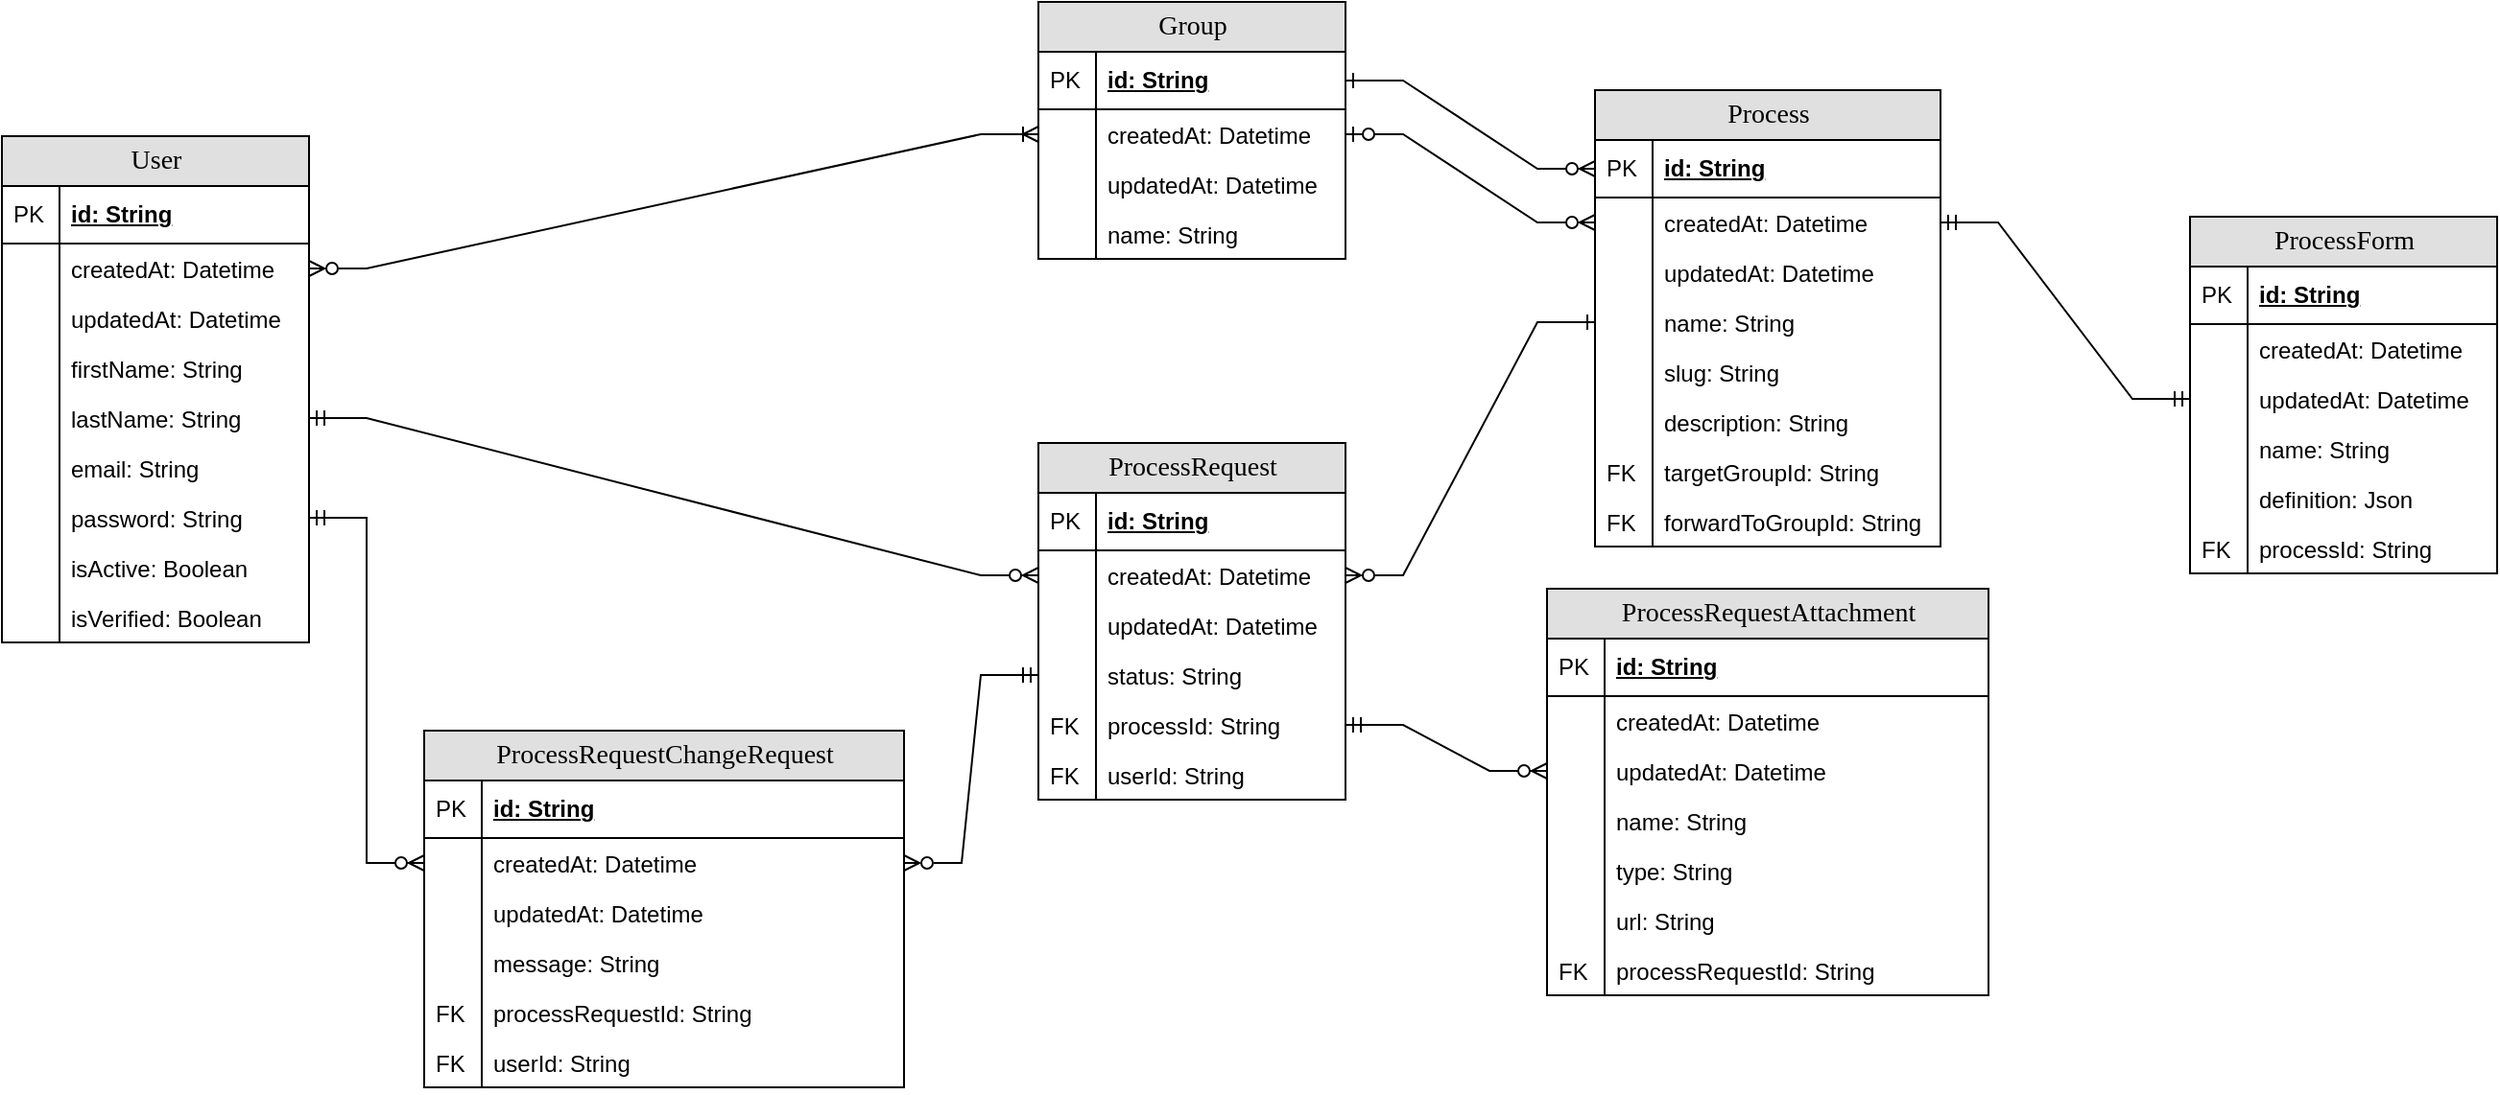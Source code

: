 <?xml version="1.0" encoding="UTF-8"?>
<mxfile version="20.1.1" type="google"><diagram name="Page-1" id="e56a1550-8fbb-45ad-956c-1786394a9013"><mxGraphModel dx="1564" dy="1580" grid="1" gridSize="10" guides="1" tooltips="1" connect="1" arrows="1" fold="1" page="1" pageScale="1" pageWidth="1100" pageHeight="850" background="none" math="0" shadow="0"><root><mxCell id="0"/><mxCell id="1" parent="0"/><mxCell id="2e49270ec7c68f3f-8" value="Group" style="swimlane;html=1;fontStyle=0;childLayout=stackLayout;horizontal=1;startSize=26;fillColor=#e0e0e0;horizontalStack=0;resizeParent=1;resizeLast=0;collapsible=1;marginBottom=0;swimlaneFillColor=#ffffff;align=center;rounded=0;shadow=0;comic=0;labelBackgroundColor=none;strokeWidth=1;fontFamily=Verdana;fontSize=14;swimlaneLine=1;" parent="1" vertex="1"><mxGeometry x="940" y="142" width="160" height="134" as="geometry"/></mxCell><mxCell id="2e49270ec7c68f3f-9" value="id: String" style="shape=partialRectangle;top=0;left=0;right=0;bottom=1;html=1;align=left;verticalAlign=middle;fillColor=none;spacingLeft=34;spacingRight=4;whiteSpace=wrap;overflow=hidden;rotatable=0;points=[[0,0.5],[1,0.5]];portConstraint=eastwest;dropTarget=0;fontStyle=5;" parent="2e49270ec7c68f3f-8" vertex="1"><mxGeometry y="26" width="160" height="30" as="geometry"/></mxCell><mxCell id="2e49270ec7c68f3f-10" value="PK" style="shape=partialRectangle;top=0;left=0;bottom=0;html=1;fillColor=none;align=left;verticalAlign=middle;spacingLeft=4;spacingRight=4;whiteSpace=wrap;overflow=hidden;rotatable=0;points=[];portConstraint=eastwest;part=1;" parent="2e49270ec7c68f3f-9" vertex="1" connectable="0"><mxGeometry width="30" height="30" as="geometry"/></mxCell><mxCell id="2e49270ec7c68f3f-11" value="createdAt: Datetime" style="shape=partialRectangle;top=0;left=0;right=0;bottom=0;html=1;align=left;verticalAlign=top;fillColor=none;spacingLeft=34;spacingRight=4;whiteSpace=wrap;overflow=hidden;rotatable=0;points=[[0,0.5],[1,0.5]];portConstraint=eastwest;dropTarget=0;" parent="2e49270ec7c68f3f-8" vertex="1"><mxGeometry y="56" width="160" height="26" as="geometry"/></mxCell><mxCell id="2e49270ec7c68f3f-12" value="" style="shape=partialRectangle;top=0;left=0;bottom=0;html=1;fillColor=none;align=left;verticalAlign=top;spacingLeft=4;spacingRight=4;whiteSpace=wrap;overflow=hidden;rotatable=0;points=[];portConstraint=eastwest;part=1;" parent="2e49270ec7c68f3f-11" vertex="1" connectable="0"><mxGeometry width="30" height="26" as="geometry"/></mxCell><mxCell id="2e49270ec7c68f3f-13" value="updatedAt: Datetime" style="shape=partialRectangle;top=0;left=0;right=0;bottom=0;html=1;align=left;verticalAlign=top;fillColor=none;spacingLeft=34;spacingRight=4;whiteSpace=wrap;overflow=hidden;rotatable=0;points=[[0,0.5],[1,0.5]];portConstraint=eastwest;dropTarget=0;" parent="2e49270ec7c68f3f-8" vertex="1"><mxGeometry y="82" width="160" height="26" as="geometry"/></mxCell><mxCell id="2e49270ec7c68f3f-14" value="" style="shape=partialRectangle;top=0;left=0;bottom=0;html=1;fillColor=none;align=left;verticalAlign=top;spacingLeft=4;spacingRight=4;whiteSpace=wrap;overflow=hidden;rotatable=0;points=[];portConstraint=eastwest;part=1;" parent="2e49270ec7c68f3f-13" vertex="1" connectable="0"><mxGeometry width="30" height="26" as="geometry"/></mxCell><mxCell id="2e49270ec7c68f3f-15" value="name: String" style="shape=partialRectangle;top=0;left=0;right=0;bottom=0;html=1;align=left;verticalAlign=top;fillColor=none;spacingLeft=34;spacingRight=4;whiteSpace=wrap;overflow=hidden;rotatable=0;points=[[0,0.5],[1,0.5]];portConstraint=eastwest;dropTarget=0;" parent="2e49270ec7c68f3f-8" vertex="1"><mxGeometry y="108" width="160" height="26" as="geometry"/></mxCell><mxCell id="2e49270ec7c68f3f-16" value="" style="shape=partialRectangle;top=0;left=0;bottom=0;html=1;fillColor=none;align=left;verticalAlign=top;spacingLeft=4;spacingRight=4;whiteSpace=wrap;overflow=hidden;rotatable=0;points=[];portConstraint=eastwest;part=1;" parent="2e49270ec7c68f3f-15" vertex="1" connectable="0"><mxGeometry width="30" height="26" as="geometry"/></mxCell><mxCell id="2e49270ec7c68f3f-80" value="User" style="swimlane;html=1;fontStyle=0;childLayout=stackLayout;horizontal=1;startSize=26;fillColor=#e0e0e0;horizontalStack=0;resizeParent=1;resizeLast=0;collapsible=1;marginBottom=0;swimlaneFillColor=#ffffff;align=center;rounded=0;shadow=0;comic=0;labelBackgroundColor=none;strokeWidth=1;fontFamily=Verdana;fontSize=14" parent="1" vertex="1"><mxGeometry x="400" y="212" width="160" height="264" as="geometry"/></mxCell><mxCell id="2e49270ec7c68f3f-81" value="id: String" style="shape=partialRectangle;top=0;left=0;right=0;bottom=1;html=1;align=left;verticalAlign=middle;fillColor=none;spacingLeft=34;spacingRight=4;whiteSpace=wrap;overflow=hidden;rotatable=0;points=[[0,0.5],[1,0.5]];portConstraint=eastwest;dropTarget=0;fontStyle=5;" parent="2e49270ec7c68f3f-80" vertex="1"><mxGeometry y="26" width="160" height="30" as="geometry"/></mxCell><mxCell id="2e49270ec7c68f3f-82" value="PK" style="shape=partialRectangle;top=0;left=0;bottom=0;html=1;fillColor=none;align=left;verticalAlign=middle;spacingLeft=4;spacingRight=4;whiteSpace=wrap;overflow=hidden;rotatable=0;points=[];portConstraint=eastwest;part=1;" parent="2e49270ec7c68f3f-81" vertex="1" connectable="0"><mxGeometry width="30" height="30" as="geometry"/></mxCell><mxCell id="2e49270ec7c68f3f-83" value="createdAt: Datetime" style="shape=partialRectangle;top=0;left=0;right=0;bottom=0;html=1;align=left;verticalAlign=top;fillColor=none;spacingLeft=34;spacingRight=4;whiteSpace=wrap;overflow=hidden;rotatable=0;points=[[0,0.5],[1,0.5]];portConstraint=eastwest;dropTarget=0;" parent="2e49270ec7c68f3f-80" vertex="1"><mxGeometry y="56" width="160" height="26" as="geometry"/></mxCell><mxCell id="2e49270ec7c68f3f-84" value="" style="shape=partialRectangle;top=0;left=0;bottom=0;html=1;fillColor=none;align=left;verticalAlign=top;spacingLeft=4;spacingRight=4;whiteSpace=wrap;overflow=hidden;rotatable=0;points=[];portConstraint=eastwest;part=1;" parent="2e49270ec7c68f3f-83" vertex="1" connectable="0"><mxGeometry width="30" height="26" as="geometry"/></mxCell><mxCell id="2e49270ec7c68f3f-85" value="updatedAt: Datetime" style="shape=partialRectangle;top=0;left=0;right=0;bottom=0;html=1;align=left;verticalAlign=top;fillColor=none;spacingLeft=34;spacingRight=4;whiteSpace=wrap;overflow=hidden;rotatable=0;points=[[0,0.5],[1,0.5]];portConstraint=eastwest;dropTarget=0;" parent="2e49270ec7c68f3f-80" vertex="1"><mxGeometry y="82" width="160" height="26" as="geometry"/></mxCell><mxCell id="2e49270ec7c68f3f-86" value="" style="shape=partialRectangle;top=0;left=0;bottom=0;html=1;fillColor=none;align=left;verticalAlign=top;spacingLeft=4;spacingRight=4;whiteSpace=wrap;overflow=hidden;rotatable=0;points=[];portConstraint=eastwest;part=1;" parent="2e49270ec7c68f3f-85" vertex="1" connectable="0"><mxGeometry width="30" height="26" as="geometry"/></mxCell><mxCell id="2e49270ec7c68f3f-87" value="firstName: String" style="shape=partialRectangle;top=0;left=0;right=0;bottom=0;html=1;align=left;verticalAlign=top;fillColor=none;spacingLeft=34;spacingRight=4;whiteSpace=wrap;overflow=hidden;rotatable=0;points=[[0,0.5],[1,0.5]];portConstraint=eastwest;dropTarget=0;" parent="2e49270ec7c68f3f-80" vertex="1"><mxGeometry y="108" width="160" height="26" as="geometry"/></mxCell><mxCell id="2e49270ec7c68f3f-88" value="" style="shape=partialRectangle;top=0;left=0;bottom=0;html=1;fillColor=none;align=left;verticalAlign=top;spacingLeft=4;spacingRight=4;whiteSpace=wrap;overflow=hidden;rotatable=0;points=[];portConstraint=eastwest;part=1;" parent="2e49270ec7c68f3f-87" vertex="1" connectable="0"><mxGeometry width="30" height="26" as="geometry"/></mxCell><mxCell id="59SVk3p8i4nFDB2TL6U5-1" value="lastName: String" style="shape=partialRectangle;top=0;left=0;right=0;bottom=0;html=1;align=left;verticalAlign=top;fillColor=none;spacingLeft=34;spacingRight=4;whiteSpace=wrap;overflow=hidden;rotatable=0;points=[[0,0.5],[1,0.5]];portConstraint=eastwest;dropTarget=0;" parent="2e49270ec7c68f3f-80" vertex="1"><mxGeometry y="134" width="160" height="26" as="geometry"/></mxCell><mxCell id="59SVk3p8i4nFDB2TL6U5-2" value="" style="shape=partialRectangle;top=0;left=0;bottom=0;html=1;fillColor=none;align=left;verticalAlign=top;spacingLeft=4;spacingRight=4;whiteSpace=wrap;overflow=hidden;rotatable=0;points=[];portConstraint=eastwest;part=1;" parent="59SVk3p8i4nFDB2TL6U5-1" connectable="0" vertex="1"><mxGeometry width="30" height="26" as="geometry"/></mxCell><mxCell id="shc8EMDoFWBf46ZLIKAU-9" value="email: String" style="shape=partialRectangle;top=0;left=0;right=0;bottom=0;html=1;align=left;verticalAlign=top;fillColor=none;spacingLeft=34;spacingRight=4;whiteSpace=wrap;overflow=hidden;rotatable=0;points=[[0,0.5],[1,0.5]];portConstraint=eastwest;dropTarget=0;" parent="2e49270ec7c68f3f-80" vertex="1"><mxGeometry y="160" width="160" height="26" as="geometry"/></mxCell><mxCell id="shc8EMDoFWBf46ZLIKAU-10" value="" style="shape=partialRectangle;top=0;left=0;bottom=0;html=1;fillColor=none;align=left;verticalAlign=top;spacingLeft=4;spacingRight=4;whiteSpace=wrap;overflow=hidden;rotatable=0;points=[];portConstraint=eastwest;part=1;" parent="shc8EMDoFWBf46ZLIKAU-9" connectable="0" vertex="1"><mxGeometry width="30" height="26" as="geometry"/></mxCell><mxCell id="shc8EMDoFWBf46ZLIKAU-11" value="password: String" style="shape=partialRectangle;top=0;left=0;right=0;bottom=0;html=1;align=left;verticalAlign=top;fillColor=none;spacingLeft=34;spacingRight=4;whiteSpace=wrap;overflow=hidden;rotatable=0;points=[[0,0.5],[1,0.5]];portConstraint=eastwest;dropTarget=0;" parent="2e49270ec7c68f3f-80" vertex="1"><mxGeometry y="186" width="160" height="26" as="geometry"/></mxCell><mxCell id="shc8EMDoFWBf46ZLIKAU-12" value="" style="shape=partialRectangle;top=0;left=0;bottom=0;html=1;fillColor=none;align=left;verticalAlign=top;spacingLeft=4;spacingRight=4;whiteSpace=wrap;overflow=hidden;rotatable=0;points=[];portConstraint=eastwest;part=1;" parent="shc8EMDoFWBf46ZLIKAU-11" connectable="0" vertex="1"><mxGeometry width="30" height="26" as="geometry"/></mxCell><mxCell id="shc8EMDoFWBf46ZLIKAU-15" value="isActive: Boolean" style="shape=partialRectangle;top=0;left=0;right=0;bottom=0;html=1;align=left;verticalAlign=top;fillColor=none;spacingLeft=34;spacingRight=4;whiteSpace=wrap;overflow=hidden;rotatable=0;points=[[0,0.5],[1,0.5]];portConstraint=eastwest;dropTarget=0;" parent="2e49270ec7c68f3f-80" vertex="1"><mxGeometry y="212" width="160" height="26" as="geometry"/></mxCell><mxCell id="shc8EMDoFWBf46ZLIKAU-16" value="" style="shape=partialRectangle;top=0;left=0;bottom=0;html=1;fillColor=none;align=left;verticalAlign=top;spacingLeft=4;spacingRight=4;whiteSpace=wrap;overflow=hidden;rotatable=0;points=[];portConstraint=eastwest;part=1;" parent="shc8EMDoFWBf46ZLIKAU-15" connectable="0" vertex="1"><mxGeometry width="30" height="26" as="geometry"/></mxCell><mxCell id="shc8EMDoFWBf46ZLIKAU-17" value="isVerified: Boolean" style="shape=partialRectangle;top=0;left=0;right=0;bottom=0;html=1;align=left;verticalAlign=top;fillColor=none;spacingLeft=34;spacingRight=4;whiteSpace=wrap;overflow=hidden;rotatable=0;points=[[0,0.5],[1,0.5]];portConstraint=eastwest;dropTarget=0;" parent="2e49270ec7c68f3f-80" vertex="1"><mxGeometry y="238" width="160" height="26" as="geometry"/></mxCell><mxCell id="shc8EMDoFWBf46ZLIKAU-18" value="" style="shape=partialRectangle;top=0;left=0;bottom=0;html=1;fillColor=none;align=left;verticalAlign=top;spacingLeft=4;spacingRight=4;whiteSpace=wrap;overflow=hidden;rotatable=0;points=[];portConstraint=eastwest;part=1;" parent="shc8EMDoFWBf46ZLIKAU-17" connectable="0" vertex="1"><mxGeometry width="30" height="26" as="geometry"/></mxCell><mxCell id="59SVk3p8i4nFDB2TL6U5-25" value="Process" style="swimlane;html=1;fontStyle=0;childLayout=stackLayout;horizontal=1;startSize=26;fillColor=#e0e0e0;horizontalStack=0;resizeParent=1;resizeLast=0;collapsible=1;marginBottom=0;swimlaneFillColor=#ffffff;align=center;rounded=0;shadow=0;comic=0;labelBackgroundColor=none;strokeWidth=1;fontFamily=Verdana;fontSize=14;swimlaneLine=1;" parent="1" vertex="1"><mxGeometry x="1230" y="188" width="180" height="238" as="geometry"/></mxCell><mxCell id="59SVk3p8i4nFDB2TL6U5-26" value="id: String" style="shape=partialRectangle;top=0;left=0;right=0;bottom=1;html=1;align=left;verticalAlign=middle;fillColor=none;spacingLeft=34;spacingRight=4;whiteSpace=wrap;overflow=hidden;rotatable=0;points=[[0,0.5],[1,0.5]];portConstraint=eastwest;dropTarget=0;fontStyle=5;" parent="59SVk3p8i4nFDB2TL6U5-25" vertex="1"><mxGeometry y="26" width="180" height="30" as="geometry"/></mxCell><mxCell id="59SVk3p8i4nFDB2TL6U5-27" value="PK" style="shape=partialRectangle;top=0;left=0;bottom=0;html=1;fillColor=none;align=left;verticalAlign=middle;spacingLeft=4;spacingRight=4;whiteSpace=wrap;overflow=hidden;rotatable=0;points=[];portConstraint=eastwest;part=1;" parent="59SVk3p8i4nFDB2TL6U5-26" connectable="0" vertex="1"><mxGeometry width="30" height="30" as="geometry"/></mxCell><mxCell id="59SVk3p8i4nFDB2TL6U5-28" value="createdAt: Datetime" style="shape=partialRectangle;top=0;left=0;right=0;bottom=0;html=1;align=left;verticalAlign=top;fillColor=none;spacingLeft=34;spacingRight=4;whiteSpace=wrap;overflow=hidden;rotatable=0;points=[[0,0.5],[1,0.5]];portConstraint=eastwest;dropTarget=0;" parent="59SVk3p8i4nFDB2TL6U5-25" vertex="1"><mxGeometry y="56" width="180" height="26" as="geometry"/></mxCell><mxCell id="59SVk3p8i4nFDB2TL6U5-29" value="" style="shape=partialRectangle;top=0;left=0;bottom=0;html=1;fillColor=none;align=left;verticalAlign=top;spacingLeft=4;spacingRight=4;whiteSpace=wrap;overflow=hidden;rotatable=0;points=[];portConstraint=eastwest;part=1;" parent="59SVk3p8i4nFDB2TL6U5-28" connectable="0" vertex="1"><mxGeometry width="30" height="26" as="geometry"/></mxCell><mxCell id="59SVk3p8i4nFDB2TL6U5-30" value="updatedAt: Datetime" style="shape=partialRectangle;top=0;left=0;right=0;bottom=0;html=1;align=left;verticalAlign=top;fillColor=none;spacingLeft=34;spacingRight=4;whiteSpace=wrap;overflow=hidden;rotatable=0;points=[[0,0.5],[1,0.5]];portConstraint=eastwest;dropTarget=0;" parent="59SVk3p8i4nFDB2TL6U5-25" vertex="1"><mxGeometry y="82" width="180" height="26" as="geometry"/></mxCell><mxCell id="59SVk3p8i4nFDB2TL6U5-31" value="" style="shape=partialRectangle;top=0;left=0;bottom=0;html=1;fillColor=none;align=left;verticalAlign=top;spacingLeft=4;spacingRight=4;whiteSpace=wrap;overflow=hidden;rotatable=0;points=[];portConstraint=eastwest;part=1;" parent="59SVk3p8i4nFDB2TL6U5-30" connectable="0" vertex="1"><mxGeometry width="30" height="26" as="geometry"/></mxCell><mxCell id="59SVk3p8i4nFDB2TL6U5-32" value="name: String" style="shape=partialRectangle;top=0;left=0;right=0;bottom=0;html=1;align=left;verticalAlign=top;fillColor=none;spacingLeft=34;spacingRight=4;whiteSpace=wrap;overflow=hidden;rotatable=0;points=[[0,0.5],[1,0.5]];portConstraint=eastwest;dropTarget=0;" parent="59SVk3p8i4nFDB2TL6U5-25" vertex="1"><mxGeometry y="108" width="180" height="26" as="geometry"/></mxCell><mxCell id="59SVk3p8i4nFDB2TL6U5-33" value="" style="shape=partialRectangle;top=0;left=0;bottom=0;html=1;fillColor=none;align=left;verticalAlign=top;spacingLeft=4;spacingRight=4;whiteSpace=wrap;overflow=hidden;rotatable=0;points=[];portConstraint=eastwest;part=1;" parent="59SVk3p8i4nFDB2TL6U5-32" connectable="0" vertex="1"><mxGeometry width="30" height="26" as="geometry"/></mxCell><mxCell id="4qZ00qV0XVFqpcYRwoaS-1" value="slug: String" style="shape=partialRectangle;top=0;left=0;right=0;bottom=0;html=1;align=left;verticalAlign=top;fillColor=none;spacingLeft=34;spacingRight=4;whiteSpace=wrap;overflow=hidden;rotatable=0;points=[[0,0.5],[1,0.5]];portConstraint=eastwest;dropTarget=0;" vertex="1" parent="59SVk3p8i4nFDB2TL6U5-25"><mxGeometry y="134" width="180" height="26" as="geometry"/></mxCell><mxCell id="4qZ00qV0XVFqpcYRwoaS-2" value="" style="shape=partialRectangle;top=0;left=0;bottom=0;html=1;fillColor=none;align=left;verticalAlign=top;spacingLeft=4;spacingRight=4;whiteSpace=wrap;overflow=hidden;rotatable=0;points=[];portConstraint=eastwest;part=1;" connectable="0" vertex="1" parent="4qZ00qV0XVFqpcYRwoaS-1"><mxGeometry width="30" height="26" as="geometry"/></mxCell><mxCell id="4qZ00qV0XVFqpcYRwoaS-3" value="description: String" style="shape=partialRectangle;top=0;left=0;right=0;bottom=0;html=1;align=left;verticalAlign=top;fillColor=none;spacingLeft=34;spacingRight=4;whiteSpace=wrap;overflow=hidden;rotatable=0;points=[[0,0.5],[1,0.5]];portConstraint=eastwest;dropTarget=0;" vertex="1" parent="59SVk3p8i4nFDB2TL6U5-25"><mxGeometry y="160" width="180" height="26" as="geometry"/></mxCell><mxCell id="4qZ00qV0XVFqpcYRwoaS-4" value="" style="shape=partialRectangle;top=0;left=0;bottom=0;html=1;fillColor=none;align=left;verticalAlign=top;spacingLeft=4;spacingRight=4;whiteSpace=wrap;overflow=hidden;rotatable=0;points=[];portConstraint=eastwest;part=1;" connectable="0" vertex="1" parent="4qZ00qV0XVFqpcYRwoaS-3"><mxGeometry width="30" height="26" as="geometry"/></mxCell><mxCell id="59SVk3p8i4nFDB2TL6U5-34" value="targetGroupId: String" style="shape=partialRectangle;top=0;left=0;right=0;bottom=0;html=1;align=left;verticalAlign=top;fillColor=none;spacingLeft=34;spacingRight=4;whiteSpace=wrap;overflow=hidden;rotatable=0;points=[[0,0.5],[1,0.5]];portConstraint=eastwest;dropTarget=0;" parent="59SVk3p8i4nFDB2TL6U5-25" vertex="1"><mxGeometry y="186" width="180" height="26" as="geometry"/></mxCell><mxCell id="59SVk3p8i4nFDB2TL6U5-35" value="FK" style="shape=partialRectangle;top=0;left=0;bottom=0;html=1;fillColor=none;align=left;verticalAlign=top;spacingLeft=4;spacingRight=4;whiteSpace=wrap;overflow=hidden;rotatable=0;points=[];portConstraint=eastwest;part=1;" parent="59SVk3p8i4nFDB2TL6U5-34" connectable="0" vertex="1"><mxGeometry width="30" height="26" as="geometry"/></mxCell><mxCell id="59SVk3p8i4nFDB2TL6U5-36" value="forwardToGroupId: String" style="shape=partialRectangle;top=0;left=0;right=0;bottom=0;html=1;align=left;verticalAlign=top;fillColor=none;spacingLeft=34;spacingRight=4;whiteSpace=wrap;overflow=hidden;rotatable=0;points=[[0,0.5],[1,0.5]];portConstraint=eastwest;dropTarget=0;" parent="59SVk3p8i4nFDB2TL6U5-25" vertex="1"><mxGeometry y="212" width="180" height="26" as="geometry"/></mxCell><mxCell id="59SVk3p8i4nFDB2TL6U5-37" value="FK" style="shape=partialRectangle;top=0;left=0;bottom=0;html=1;fillColor=none;align=left;verticalAlign=top;spacingLeft=4;spacingRight=4;whiteSpace=wrap;overflow=hidden;rotatable=0;points=[];portConstraint=eastwest;part=1;" parent="59SVk3p8i4nFDB2TL6U5-36" connectable="0" vertex="1"><mxGeometry width="30" height="26" as="geometry"/></mxCell><mxCell id="59SVk3p8i4nFDB2TL6U5-38" value="ProcessRequest" style="swimlane;html=1;fontStyle=0;childLayout=stackLayout;horizontal=1;startSize=26;fillColor=#e0e0e0;horizontalStack=0;resizeParent=1;resizeLast=0;collapsible=1;marginBottom=0;swimlaneFillColor=#ffffff;align=center;rounded=0;shadow=0;comic=0;labelBackgroundColor=none;strokeWidth=1;fontFamily=Verdana;fontSize=14;swimlaneLine=1;" parent="1" vertex="1"><mxGeometry x="940" y="372" width="160" height="186" as="geometry"/></mxCell><mxCell id="59SVk3p8i4nFDB2TL6U5-39" value="id: String" style="shape=partialRectangle;top=0;left=0;right=0;bottom=1;html=1;align=left;verticalAlign=middle;fillColor=none;spacingLeft=34;spacingRight=4;whiteSpace=wrap;overflow=hidden;rotatable=0;points=[[0,0.5],[1,0.5]];portConstraint=eastwest;dropTarget=0;fontStyle=5;" parent="59SVk3p8i4nFDB2TL6U5-38" vertex="1"><mxGeometry y="26" width="160" height="30" as="geometry"/></mxCell><mxCell id="59SVk3p8i4nFDB2TL6U5-40" value="PK" style="shape=partialRectangle;top=0;left=0;bottom=0;html=1;fillColor=none;align=left;verticalAlign=middle;spacingLeft=4;spacingRight=4;whiteSpace=wrap;overflow=hidden;rotatable=0;points=[];portConstraint=eastwest;part=1;" parent="59SVk3p8i4nFDB2TL6U5-39" connectable="0" vertex="1"><mxGeometry width="30" height="30" as="geometry"/></mxCell><mxCell id="59SVk3p8i4nFDB2TL6U5-41" value="createdAt: Datetime" style="shape=partialRectangle;top=0;left=0;right=0;bottom=0;html=1;align=left;verticalAlign=top;fillColor=none;spacingLeft=34;spacingRight=4;whiteSpace=wrap;overflow=hidden;rotatable=0;points=[[0,0.5],[1,0.5]];portConstraint=eastwest;dropTarget=0;" parent="59SVk3p8i4nFDB2TL6U5-38" vertex="1"><mxGeometry y="56" width="160" height="26" as="geometry"/></mxCell><mxCell id="59SVk3p8i4nFDB2TL6U5-42" value="" style="shape=partialRectangle;top=0;left=0;bottom=0;html=1;fillColor=none;align=left;verticalAlign=top;spacingLeft=4;spacingRight=4;whiteSpace=wrap;overflow=hidden;rotatable=0;points=[];portConstraint=eastwest;part=1;" parent="59SVk3p8i4nFDB2TL6U5-41" connectable="0" vertex="1"><mxGeometry width="30" height="26" as="geometry"/></mxCell><mxCell id="59SVk3p8i4nFDB2TL6U5-43" value="updatedAt: Datetime" style="shape=partialRectangle;top=0;left=0;right=0;bottom=0;html=1;align=left;verticalAlign=top;fillColor=none;spacingLeft=34;spacingRight=4;whiteSpace=wrap;overflow=hidden;rotatable=0;points=[[0,0.5],[1,0.5]];portConstraint=eastwest;dropTarget=0;" parent="59SVk3p8i4nFDB2TL6U5-38" vertex="1"><mxGeometry y="82" width="160" height="26" as="geometry"/></mxCell><mxCell id="59SVk3p8i4nFDB2TL6U5-44" value="" style="shape=partialRectangle;top=0;left=0;bottom=0;html=1;fillColor=none;align=left;verticalAlign=top;spacingLeft=4;spacingRight=4;whiteSpace=wrap;overflow=hidden;rotatable=0;points=[];portConstraint=eastwest;part=1;" parent="59SVk3p8i4nFDB2TL6U5-43" connectable="0" vertex="1"><mxGeometry width="30" height="26" as="geometry"/></mxCell><mxCell id="59SVk3p8i4nFDB2TL6U5-45" value="status: String" style="shape=partialRectangle;top=0;left=0;right=0;bottom=0;html=1;align=left;verticalAlign=top;fillColor=none;spacingLeft=34;spacingRight=4;whiteSpace=wrap;overflow=hidden;rotatable=0;points=[[0,0.5],[1,0.5]];portConstraint=eastwest;dropTarget=0;" parent="59SVk3p8i4nFDB2TL6U5-38" vertex="1"><mxGeometry y="108" width="160" height="26" as="geometry"/></mxCell><mxCell id="59SVk3p8i4nFDB2TL6U5-46" value="" style="shape=partialRectangle;top=0;left=0;bottom=0;html=1;fillColor=none;align=left;verticalAlign=top;spacingLeft=4;spacingRight=4;whiteSpace=wrap;overflow=hidden;rotatable=0;points=[];portConstraint=eastwest;part=1;" parent="59SVk3p8i4nFDB2TL6U5-45" connectable="0" vertex="1"><mxGeometry width="30" height="26" as="geometry"/></mxCell><mxCell id="59SVk3p8i4nFDB2TL6U5-47" value="processId: String" style="shape=partialRectangle;top=0;left=0;right=0;bottom=0;html=1;align=left;verticalAlign=top;fillColor=none;spacingLeft=34;spacingRight=4;whiteSpace=wrap;overflow=hidden;rotatable=0;points=[[0,0.5],[1,0.5]];portConstraint=eastwest;dropTarget=0;" parent="59SVk3p8i4nFDB2TL6U5-38" vertex="1"><mxGeometry y="134" width="160" height="26" as="geometry"/></mxCell><mxCell id="59SVk3p8i4nFDB2TL6U5-48" value="FK" style="shape=partialRectangle;top=0;left=0;bottom=0;html=1;fillColor=none;align=left;verticalAlign=top;spacingLeft=4;spacingRight=4;whiteSpace=wrap;overflow=hidden;rotatable=0;points=[];portConstraint=eastwest;part=1;" parent="59SVk3p8i4nFDB2TL6U5-47" connectable="0" vertex="1"><mxGeometry width="30" height="26" as="geometry"/></mxCell><mxCell id="59SVk3p8i4nFDB2TL6U5-49" value="userId: String" style="shape=partialRectangle;top=0;left=0;right=0;bottom=0;html=1;align=left;verticalAlign=top;fillColor=none;spacingLeft=34;spacingRight=4;whiteSpace=wrap;overflow=hidden;rotatable=0;points=[[0,0.5],[1,0.5]];portConstraint=eastwest;dropTarget=0;" parent="59SVk3p8i4nFDB2TL6U5-38" vertex="1"><mxGeometry y="160" width="160" height="26" as="geometry"/></mxCell><mxCell id="59SVk3p8i4nFDB2TL6U5-50" value="FK" style="shape=partialRectangle;top=0;left=0;bottom=0;html=1;fillColor=none;align=left;verticalAlign=top;spacingLeft=4;spacingRight=4;whiteSpace=wrap;overflow=hidden;rotatable=0;points=[];portConstraint=eastwest;part=1;" parent="59SVk3p8i4nFDB2TL6U5-49" connectable="0" vertex="1"><mxGeometry width="30" height="26" as="geometry"/></mxCell><mxCell id="59SVk3p8i4nFDB2TL6U5-51" value="ProcessRequestAttachment" style="swimlane;html=1;fontStyle=0;childLayout=stackLayout;horizontal=1;startSize=26;fillColor=#e0e0e0;horizontalStack=0;resizeParent=1;resizeLast=0;collapsible=1;marginBottom=0;swimlaneFillColor=#ffffff;align=center;rounded=0;shadow=0;comic=0;labelBackgroundColor=none;strokeWidth=1;fontFamily=Verdana;fontSize=14;swimlaneLine=1;" parent="1" vertex="1"><mxGeometry x="1205" y="448" width="230" height="212" as="geometry"/></mxCell><mxCell id="59SVk3p8i4nFDB2TL6U5-52" value="id: String" style="shape=partialRectangle;top=0;left=0;right=0;bottom=1;html=1;align=left;verticalAlign=middle;fillColor=none;spacingLeft=34;spacingRight=4;whiteSpace=wrap;overflow=hidden;rotatable=0;points=[[0,0.5],[1,0.5]];portConstraint=eastwest;dropTarget=0;fontStyle=5;" parent="59SVk3p8i4nFDB2TL6U5-51" vertex="1"><mxGeometry y="26" width="230" height="30" as="geometry"/></mxCell><mxCell id="59SVk3p8i4nFDB2TL6U5-53" value="PK" style="shape=partialRectangle;top=0;left=0;bottom=0;html=1;fillColor=none;align=left;verticalAlign=middle;spacingLeft=4;spacingRight=4;whiteSpace=wrap;overflow=hidden;rotatable=0;points=[];portConstraint=eastwest;part=1;" parent="59SVk3p8i4nFDB2TL6U5-52" connectable="0" vertex="1"><mxGeometry width="30" height="30" as="geometry"/></mxCell><mxCell id="59SVk3p8i4nFDB2TL6U5-54" value="createdAt: Datetime" style="shape=partialRectangle;top=0;left=0;right=0;bottom=0;html=1;align=left;verticalAlign=top;fillColor=none;spacingLeft=34;spacingRight=4;whiteSpace=wrap;overflow=hidden;rotatable=0;points=[[0,0.5],[1,0.5]];portConstraint=eastwest;dropTarget=0;" parent="59SVk3p8i4nFDB2TL6U5-51" vertex="1"><mxGeometry y="56" width="230" height="26" as="geometry"/></mxCell><mxCell id="59SVk3p8i4nFDB2TL6U5-55" value="" style="shape=partialRectangle;top=0;left=0;bottom=0;html=1;fillColor=none;align=left;verticalAlign=top;spacingLeft=4;spacingRight=4;whiteSpace=wrap;overflow=hidden;rotatable=0;points=[];portConstraint=eastwest;part=1;" parent="59SVk3p8i4nFDB2TL6U5-54" connectable="0" vertex="1"><mxGeometry width="30" height="26" as="geometry"/></mxCell><mxCell id="59SVk3p8i4nFDB2TL6U5-56" value="updatedAt: Datetime" style="shape=partialRectangle;top=0;left=0;right=0;bottom=0;html=1;align=left;verticalAlign=top;fillColor=none;spacingLeft=34;spacingRight=4;whiteSpace=wrap;overflow=hidden;rotatable=0;points=[[0,0.5],[1,0.5]];portConstraint=eastwest;dropTarget=0;" parent="59SVk3p8i4nFDB2TL6U5-51" vertex="1"><mxGeometry y="82" width="230" height="26" as="geometry"/></mxCell><mxCell id="59SVk3p8i4nFDB2TL6U5-57" value="" style="shape=partialRectangle;top=0;left=0;bottom=0;html=1;fillColor=none;align=left;verticalAlign=top;spacingLeft=4;spacingRight=4;whiteSpace=wrap;overflow=hidden;rotatable=0;points=[];portConstraint=eastwest;part=1;" parent="59SVk3p8i4nFDB2TL6U5-56" connectable="0" vertex="1"><mxGeometry width="30" height="26" as="geometry"/></mxCell><mxCell id="59SVk3p8i4nFDB2TL6U5-58" value="name: String" style="shape=partialRectangle;top=0;left=0;right=0;bottom=0;html=1;align=left;verticalAlign=top;fillColor=none;spacingLeft=34;spacingRight=4;whiteSpace=wrap;overflow=hidden;rotatable=0;points=[[0,0.5],[1,0.5]];portConstraint=eastwest;dropTarget=0;" parent="59SVk3p8i4nFDB2TL6U5-51" vertex="1"><mxGeometry y="108" width="230" height="26" as="geometry"/></mxCell><mxCell id="59SVk3p8i4nFDB2TL6U5-59" value="" style="shape=partialRectangle;top=0;left=0;bottom=0;html=1;fillColor=none;align=left;verticalAlign=top;spacingLeft=4;spacingRight=4;whiteSpace=wrap;overflow=hidden;rotatable=0;points=[];portConstraint=eastwest;part=1;" parent="59SVk3p8i4nFDB2TL6U5-58" connectable="0" vertex="1"><mxGeometry width="30" height="26" as="geometry"/></mxCell><mxCell id="59SVk3p8i4nFDB2TL6U5-60" value="type: String" style="shape=partialRectangle;top=0;left=0;right=0;bottom=0;html=1;align=left;verticalAlign=top;fillColor=none;spacingLeft=34;spacingRight=4;whiteSpace=wrap;overflow=hidden;rotatable=0;points=[[0,0.5],[1,0.5]];portConstraint=eastwest;dropTarget=0;" parent="59SVk3p8i4nFDB2TL6U5-51" vertex="1"><mxGeometry y="134" width="230" height="26" as="geometry"/></mxCell><mxCell id="59SVk3p8i4nFDB2TL6U5-61" value="" style="shape=partialRectangle;top=0;left=0;bottom=0;html=1;fillColor=none;align=left;verticalAlign=top;spacingLeft=4;spacingRight=4;whiteSpace=wrap;overflow=hidden;rotatable=0;points=[];portConstraint=eastwest;part=1;" parent="59SVk3p8i4nFDB2TL6U5-60" connectable="0" vertex="1"><mxGeometry width="30" height="26" as="geometry"/></mxCell><mxCell id="59SVk3p8i4nFDB2TL6U5-62" value="url: String" style="shape=partialRectangle;top=0;left=0;right=0;bottom=0;html=1;align=left;verticalAlign=top;fillColor=none;spacingLeft=34;spacingRight=4;whiteSpace=wrap;overflow=hidden;rotatable=0;points=[[0,0.5],[1,0.5]];portConstraint=eastwest;dropTarget=0;" parent="59SVk3p8i4nFDB2TL6U5-51" vertex="1"><mxGeometry y="160" width="230" height="26" as="geometry"/></mxCell><mxCell id="59SVk3p8i4nFDB2TL6U5-63" value="" style="shape=partialRectangle;top=0;left=0;bottom=0;html=1;fillColor=none;align=left;verticalAlign=top;spacingLeft=4;spacingRight=4;whiteSpace=wrap;overflow=hidden;rotatable=0;points=[];portConstraint=eastwest;part=1;" parent="59SVk3p8i4nFDB2TL6U5-62" connectable="0" vertex="1"><mxGeometry width="30" height="26" as="geometry"/></mxCell><mxCell id="59SVk3p8i4nFDB2TL6U5-64" value="processRequestId: String" style="shape=partialRectangle;top=0;left=0;right=0;bottom=0;html=1;align=left;verticalAlign=top;fillColor=none;spacingLeft=34;spacingRight=4;whiteSpace=wrap;overflow=hidden;rotatable=0;points=[[0,0.5],[1,0.5]];portConstraint=eastwest;dropTarget=0;" parent="59SVk3p8i4nFDB2TL6U5-51" vertex="1"><mxGeometry y="186" width="230" height="26" as="geometry"/></mxCell><mxCell id="59SVk3p8i4nFDB2TL6U5-65" value="FK" style="shape=partialRectangle;top=0;left=0;bottom=0;html=1;fillColor=none;align=left;verticalAlign=top;spacingLeft=4;spacingRight=4;whiteSpace=wrap;overflow=hidden;rotatable=0;points=[];portConstraint=eastwest;part=1;" parent="59SVk3p8i4nFDB2TL6U5-64" connectable="0" vertex="1"><mxGeometry width="30" height="26" as="geometry"/></mxCell><mxCell id="59SVk3p8i4nFDB2TL6U5-79" value="" style="edgeStyle=entityRelationEdgeStyle;fontSize=12;html=1;endArrow=ERzeroToMany;startArrow=ERmandOne;rounded=0;exitX=1;exitY=0.5;exitDx=0;exitDy=0;entryX=0;entryY=0.5;entryDx=0;entryDy=0;" parent="1" source="59SVk3p8i4nFDB2TL6U5-1" target="59SVk3p8i4nFDB2TL6U5-41" edge="1"><mxGeometry width="100" height="100" relative="1" as="geometry"><mxPoint x="570" y="806" as="sourcePoint"/><mxPoint x="670" y="706" as="targetPoint"/></mxGeometry></mxCell><mxCell id="59SVk3p8i4nFDB2TL6U5-82" value="" style="edgeStyle=entityRelationEdgeStyle;fontSize=12;html=1;endArrow=ERzeroToMany;endFill=1;rounded=0;exitX=1;exitY=0.5;exitDx=0;exitDy=0;entryX=0;entryY=0.5;entryDx=0;entryDy=0;startArrow=ERone;startFill=0;" parent="1" source="2e49270ec7c68f3f-9" target="59SVk3p8i4nFDB2TL6U5-26" edge="1"><mxGeometry width="100" height="100" relative="1" as="geometry"><mxPoint x="1110" y="258" as="sourcePoint"/><mxPoint x="1210" y="158" as="targetPoint"/></mxGeometry></mxCell><mxCell id="59SVk3p8i4nFDB2TL6U5-83" value="" style="edgeStyle=entityRelationEdgeStyle;fontSize=12;html=1;endArrow=ERzeroToMany;startArrow=ERzeroToOne;rounded=0;entryX=0;entryY=0.5;entryDx=0;entryDy=0;exitX=1;exitY=0.5;exitDx=0;exitDy=0;" parent="1" source="2e49270ec7c68f3f-11" target="59SVk3p8i4nFDB2TL6U5-28" edge="1"><mxGeometry width="100" height="100" relative="1" as="geometry"><mxPoint x="1090" y="372" as="sourcePoint"/><mxPoint x="1190" y="272" as="targetPoint"/></mxGeometry></mxCell><mxCell id="59SVk3p8i4nFDB2TL6U5-84" value="" style="edgeStyle=entityRelationEdgeStyle;fontSize=12;html=1;endArrow=ERzeroToMany;endFill=1;rounded=0;exitX=1;exitY=0.5;exitDx=0;exitDy=0;entryX=0;entryY=0.5;entryDx=0;entryDy=0;startArrow=ERmandOne;startFill=0;" parent="1" source="59SVk3p8i4nFDB2TL6U5-47" target="59SVk3p8i4nFDB2TL6U5-56" edge="1"><mxGeometry width="100" height="100" relative="1" as="geometry"><mxPoint x="1080" y="578" as="sourcePoint"/><mxPoint x="1180" y="478" as="targetPoint"/></mxGeometry></mxCell><mxCell id="59SVk3p8i4nFDB2TL6U5-85" value="" style="edgeStyle=entityRelationEdgeStyle;fontSize=12;html=1;endArrow=ERone;rounded=0;entryX=0;entryY=0.5;entryDx=0;entryDy=0;exitX=1;exitY=0.5;exitDx=0;exitDy=0;endFill=0;startArrow=ERzeroToMany;startFill=0;" parent="1" source="59SVk3p8i4nFDB2TL6U5-41" target="59SVk3p8i4nFDB2TL6U5-32" edge="1"><mxGeometry width="100" height="100" relative="1" as="geometry"><mxPoint x="1090" y="474" as="sourcePoint"/><mxPoint x="1190" y="374" as="targetPoint"/></mxGeometry></mxCell><mxCell id="59SVk3p8i4nFDB2TL6U5-86" value="" style="edgeStyle=entityRelationEdgeStyle;fontSize=12;html=1;endArrow=ERoneToMany;startArrow=ERzeroToMany;rounded=0;exitX=1;exitY=0.5;exitDx=0;exitDy=0;entryX=0;entryY=0.5;entryDx=0;entryDy=0;endFill=0;startFill=0;" parent="1" source="2e49270ec7c68f3f-83" target="2e49270ec7c68f3f-11" edge="1"><mxGeometry width="100" height="100" relative="1" as="geometry"><mxPoint x="590" y="636" as="sourcePoint"/><mxPoint x="690" y="536" as="targetPoint"/></mxGeometry></mxCell><mxCell id="59SVk3p8i4nFDB2TL6U5-87" value="ProcessForm" style="swimlane;html=1;fontStyle=0;childLayout=stackLayout;horizontal=1;startSize=26;fillColor=#e0e0e0;horizontalStack=0;resizeParent=1;resizeLast=0;collapsible=1;marginBottom=0;swimlaneFillColor=#ffffff;align=center;rounded=0;shadow=0;comic=0;labelBackgroundColor=none;strokeWidth=1;fontFamily=Verdana;fontSize=14;swimlaneLine=1;" parent="1" vertex="1"><mxGeometry x="1540" y="254" width="160" height="186" as="geometry"/></mxCell><mxCell id="59SVk3p8i4nFDB2TL6U5-88" value="id: String" style="shape=partialRectangle;top=0;left=0;right=0;bottom=1;html=1;align=left;verticalAlign=middle;fillColor=none;spacingLeft=34;spacingRight=4;whiteSpace=wrap;overflow=hidden;rotatable=0;points=[[0,0.5],[1,0.5]];portConstraint=eastwest;dropTarget=0;fontStyle=5;" parent="59SVk3p8i4nFDB2TL6U5-87" vertex="1"><mxGeometry y="26" width="160" height="30" as="geometry"/></mxCell><mxCell id="59SVk3p8i4nFDB2TL6U5-89" value="PK" style="shape=partialRectangle;top=0;left=0;bottom=0;html=1;fillColor=none;align=left;verticalAlign=middle;spacingLeft=4;spacingRight=4;whiteSpace=wrap;overflow=hidden;rotatable=0;points=[];portConstraint=eastwest;part=1;" parent="59SVk3p8i4nFDB2TL6U5-88" connectable="0" vertex="1"><mxGeometry width="30" height="30" as="geometry"/></mxCell><mxCell id="59SVk3p8i4nFDB2TL6U5-90" value="createdAt: Datetime" style="shape=partialRectangle;top=0;left=0;right=0;bottom=0;html=1;align=left;verticalAlign=top;fillColor=none;spacingLeft=34;spacingRight=4;whiteSpace=wrap;overflow=hidden;rotatable=0;points=[[0,0.5],[1,0.5]];portConstraint=eastwest;dropTarget=0;" parent="59SVk3p8i4nFDB2TL6U5-87" vertex="1"><mxGeometry y="56" width="160" height="26" as="geometry"/></mxCell><mxCell id="59SVk3p8i4nFDB2TL6U5-91" value="" style="shape=partialRectangle;top=0;left=0;bottom=0;html=1;fillColor=none;align=left;verticalAlign=top;spacingLeft=4;spacingRight=4;whiteSpace=wrap;overflow=hidden;rotatable=0;points=[];portConstraint=eastwest;part=1;" parent="59SVk3p8i4nFDB2TL6U5-90" connectable="0" vertex="1"><mxGeometry width="30" height="26" as="geometry"/></mxCell><mxCell id="59SVk3p8i4nFDB2TL6U5-92" value="updatedAt: Datetime" style="shape=partialRectangle;top=0;left=0;right=0;bottom=0;html=1;align=left;verticalAlign=top;fillColor=none;spacingLeft=34;spacingRight=4;whiteSpace=wrap;overflow=hidden;rotatable=0;points=[[0,0.5],[1,0.5]];portConstraint=eastwest;dropTarget=0;" parent="59SVk3p8i4nFDB2TL6U5-87" vertex="1"><mxGeometry y="82" width="160" height="26" as="geometry"/></mxCell><mxCell id="59SVk3p8i4nFDB2TL6U5-93" value="" style="shape=partialRectangle;top=0;left=0;bottom=0;html=1;fillColor=none;align=left;verticalAlign=top;spacingLeft=4;spacingRight=4;whiteSpace=wrap;overflow=hidden;rotatable=0;points=[];portConstraint=eastwest;part=1;" parent="59SVk3p8i4nFDB2TL6U5-92" connectable="0" vertex="1"><mxGeometry width="30" height="26" as="geometry"/></mxCell><mxCell id="59SVk3p8i4nFDB2TL6U5-94" value="name: String" style="shape=partialRectangle;top=0;left=0;right=0;bottom=0;html=1;align=left;verticalAlign=top;fillColor=none;spacingLeft=34;spacingRight=4;whiteSpace=wrap;overflow=hidden;rotatable=0;points=[[0,0.5],[1,0.5]];portConstraint=eastwest;dropTarget=0;" parent="59SVk3p8i4nFDB2TL6U5-87" vertex="1"><mxGeometry y="108" width="160" height="26" as="geometry"/></mxCell><mxCell id="59SVk3p8i4nFDB2TL6U5-95" value="" style="shape=partialRectangle;top=0;left=0;bottom=0;html=1;fillColor=none;align=left;verticalAlign=top;spacingLeft=4;spacingRight=4;whiteSpace=wrap;overflow=hidden;rotatable=0;points=[];portConstraint=eastwest;part=1;" parent="59SVk3p8i4nFDB2TL6U5-94" connectable="0" vertex="1"><mxGeometry width="30" height="26" as="geometry"/></mxCell><mxCell id="59SVk3p8i4nFDB2TL6U5-98" value="definition: Json" style="shape=partialRectangle;top=0;left=0;right=0;bottom=0;html=1;align=left;verticalAlign=top;fillColor=none;spacingLeft=34;spacingRight=4;whiteSpace=wrap;overflow=hidden;rotatable=0;points=[[0,0.5],[1,0.5]];portConstraint=eastwest;dropTarget=0;" parent="59SVk3p8i4nFDB2TL6U5-87" vertex="1"><mxGeometry y="134" width="160" height="26" as="geometry"/></mxCell><mxCell id="59SVk3p8i4nFDB2TL6U5-99" value="" style="shape=partialRectangle;top=0;left=0;bottom=0;html=1;fillColor=none;align=left;verticalAlign=top;spacingLeft=4;spacingRight=4;whiteSpace=wrap;overflow=hidden;rotatable=0;points=[];portConstraint=eastwest;part=1;" parent="59SVk3p8i4nFDB2TL6U5-98" connectable="0" vertex="1"><mxGeometry width="30" height="26" as="geometry"/></mxCell><mxCell id="59SVk3p8i4nFDB2TL6U5-100" value="processId: String" style="shape=partialRectangle;top=0;left=0;right=0;bottom=0;html=1;align=left;verticalAlign=top;fillColor=none;spacingLeft=34;spacingRight=4;whiteSpace=wrap;overflow=hidden;rotatable=0;points=[[0,0.5],[1,0.5]];portConstraint=eastwest;dropTarget=0;" parent="59SVk3p8i4nFDB2TL6U5-87" vertex="1"><mxGeometry y="160" width="160" height="26" as="geometry"/></mxCell><mxCell id="59SVk3p8i4nFDB2TL6U5-101" value="FK" style="shape=partialRectangle;top=0;left=0;bottom=0;html=1;fillColor=none;align=left;verticalAlign=top;spacingLeft=4;spacingRight=4;whiteSpace=wrap;overflow=hidden;rotatable=0;points=[];portConstraint=eastwest;part=1;" parent="59SVk3p8i4nFDB2TL6U5-100" connectable="0" vertex="1"><mxGeometry width="30" height="26" as="geometry"/></mxCell><mxCell id="59SVk3p8i4nFDB2TL6U5-102" value="" style="edgeStyle=entityRelationEdgeStyle;fontSize=12;html=1;endArrow=ERmandOne;startArrow=ERmandOne;rounded=0;exitX=1;exitY=0.5;exitDx=0;exitDy=0;entryX=0;entryY=0.5;entryDx=0;entryDy=0;" parent="1" source="59SVk3p8i4nFDB2TL6U5-28" target="59SVk3p8i4nFDB2TL6U5-92" edge="1"><mxGeometry width="100" height="100" relative="1" as="geometry"><mxPoint x="1430" y="372" as="sourcePoint"/><mxPoint x="1530" y="272" as="targetPoint"/></mxGeometry></mxCell><mxCell id="59SVk3p8i4nFDB2TL6U5-103" value="ProcessRequestChangeRequest" style="swimlane;html=1;fontStyle=0;childLayout=stackLayout;horizontal=1;startSize=26;fillColor=#e0e0e0;horizontalStack=0;resizeParent=1;resizeLast=0;collapsible=1;marginBottom=0;swimlaneFillColor=#ffffff;align=center;rounded=0;shadow=0;comic=0;labelBackgroundColor=none;strokeWidth=1;fontFamily=Verdana;fontSize=14;swimlaneLine=1;" parent="1" vertex="1"><mxGeometry x="620" y="522" width="250" height="186" as="geometry"/></mxCell><mxCell id="59SVk3p8i4nFDB2TL6U5-104" value="id: String" style="shape=partialRectangle;top=0;left=0;right=0;bottom=1;html=1;align=left;verticalAlign=middle;fillColor=none;spacingLeft=34;spacingRight=4;whiteSpace=wrap;overflow=hidden;rotatable=0;points=[[0,0.5],[1,0.5]];portConstraint=eastwest;dropTarget=0;fontStyle=5;" parent="59SVk3p8i4nFDB2TL6U5-103" vertex="1"><mxGeometry y="26" width="250" height="30" as="geometry"/></mxCell><mxCell id="59SVk3p8i4nFDB2TL6U5-105" value="PK" style="shape=partialRectangle;top=0;left=0;bottom=0;html=1;fillColor=none;align=left;verticalAlign=middle;spacingLeft=4;spacingRight=4;whiteSpace=wrap;overflow=hidden;rotatable=0;points=[];portConstraint=eastwest;part=1;" parent="59SVk3p8i4nFDB2TL6U5-104" connectable="0" vertex="1"><mxGeometry width="30" height="30" as="geometry"/></mxCell><mxCell id="59SVk3p8i4nFDB2TL6U5-106" value="createdAt: Datetime" style="shape=partialRectangle;top=0;left=0;right=0;bottom=0;html=1;align=left;verticalAlign=top;fillColor=none;spacingLeft=34;spacingRight=4;whiteSpace=wrap;overflow=hidden;rotatable=0;points=[[0,0.5],[1,0.5]];portConstraint=eastwest;dropTarget=0;" parent="59SVk3p8i4nFDB2TL6U5-103" vertex="1"><mxGeometry y="56" width="250" height="26" as="geometry"/></mxCell><mxCell id="59SVk3p8i4nFDB2TL6U5-107" value="" style="shape=partialRectangle;top=0;left=0;bottom=0;html=1;fillColor=none;align=left;verticalAlign=top;spacingLeft=4;spacingRight=4;whiteSpace=wrap;overflow=hidden;rotatable=0;points=[];portConstraint=eastwest;part=1;" parent="59SVk3p8i4nFDB2TL6U5-106" connectable="0" vertex="1"><mxGeometry width="30" height="26" as="geometry"/></mxCell><mxCell id="59SVk3p8i4nFDB2TL6U5-108" value="updatedAt: Datetime" style="shape=partialRectangle;top=0;left=0;right=0;bottom=0;html=1;align=left;verticalAlign=top;fillColor=none;spacingLeft=34;spacingRight=4;whiteSpace=wrap;overflow=hidden;rotatable=0;points=[[0,0.5],[1,0.5]];portConstraint=eastwest;dropTarget=0;" parent="59SVk3p8i4nFDB2TL6U5-103" vertex="1"><mxGeometry y="82" width="250" height="26" as="geometry"/></mxCell><mxCell id="59SVk3p8i4nFDB2TL6U5-109" value="" style="shape=partialRectangle;top=0;left=0;bottom=0;html=1;fillColor=none;align=left;verticalAlign=top;spacingLeft=4;spacingRight=4;whiteSpace=wrap;overflow=hidden;rotatable=0;points=[];portConstraint=eastwest;part=1;" parent="59SVk3p8i4nFDB2TL6U5-108" connectable="0" vertex="1"><mxGeometry width="30" height="26" as="geometry"/></mxCell><mxCell id="59SVk3p8i4nFDB2TL6U5-110" value="message: String" style="shape=partialRectangle;top=0;left=0;right=0;bottom=0;html=1;align=left;verticalAlign=top;fillColor=none;spacingLeft=34;spacingRight=4;whiteSpace=wrap;overflow=hidden;rotatable=0;points=[[0,0.5],[1,0.5]];portConstraint=eastwest;dropTarget=0;" parent="59SVk3p8i4nFDB2TL6U5-103" vertex="1"><mxGeometry y="108" width="250" height="26" as="geometry"/></mxCell><mxCell id="59SVk3p8i4nFDB2TL6U5-111" value="" style="shape=partialRectangle;top=0;left=0;bottom=0;html=1;fillColor=none;align=left;verticalAlign=top;spacingLeft=4;spacingRight=4;whiteSpace=wrap;overflow=hidden;rotatable=0;points=[];portConstraint=eastwest;part=1;" parent="59SVk3p8i4nFDB2TL6U5-110" connectable="0" vertex="1"><mxGeometry width="30" height="26" as="geometry"/></mxCell><mxCell id="59SVk3p8i4nFDB2TL6U5-112" value="processRequestId: String" style="shape=partialRectangle;top=0;left=0;right=0;bottom=0;html=1;align=left;verticalAlign=top;fillColor=none;spacingLeft=34;spacingRight=4;whiteSpace=wrap;overflow=hidden;rotatable=0;points=[[0,0.5],[1,0.5]];portConstraint=eastwest;dropTarget=0;" parent="59SVk3p8i4nFDB2TL6U5-103" vertex="1"><mxGeometry y="134" width="250" height="26" as="geometry"/></mxCell><mxCell id="59SVk3p8i4nFDB2TL6U5-113" value="FK" style="shape=partialRectangle;top=0;left=0;bottom=0;html=1;fillColor=none;align=left;verticalAlign=top;spacingLeft=4;spacingRight=4;whiteSpace=wrap;overflow=hidden;rotatable=0;points=[];portConstraint=eastwest;part=1;" parent="59SVk3p8i4nFDB2TL6U5-112" connectable="0" vertex="1"><mxGeometry width="30" height="26" as="geometry"/></mxCell><mxCell id="59SVk3p8i4nFDB2TL6U5-114" value="userId: String" style="shape=partialRectangle;top=0;left=0;right=0;bottom=0;html=1;align=left;verticalAlign=top;fillColor=none;spacingLeft=34;spacingRight=4;whiteSpace=wrap;overflow=hidden;rotatable=0;points=[[0,0.5],[1,0.5]];portConstraint=eastwest;dropTarget=0;" parent="59SVk3p8i4nFDB2TL6U5-103" vertex="1"><mxGeometry y="160" width="250" height="26" as="geometry"/></mxCell><mxCell id="59SVk3p8i4nFDB2TL6U5-115" value="FK" style="shape=partialRectangle;top=0;left=0;bottom=0;html=1;fillColor=none;align=left;verticalAlign=top;spacingLeft=4;spacingRight=4;whiteSpace=wrap;overflow=hidden;rotatable=0;points=[];portConstraint=eastwest;part=1;" parent="59SVk3p8i4nFDB2TL6U5-114" connectable="0" vertex="1"><mxGeometry width="30" height="26" as="geometry"/></mxCell><mxCell id="59SVk3p8i4nFDB2TL6U5-116" value="" style="edgeStyle=entityRelationEdgeStyle;fontSize=12;html=1;endArrow=ERzeroToMany;endFill=1;rounded=0;entryX=0;entryY=0.5;entryDx=0;entryDy=0;startArrow=ERmandOne;startFill=0;exitX=1;exitY=0.5;exitDx=0;exitDy=0;" parent="1" source="shc8EMDoFWBf46ZLIKAU-11" target="59SVk3p8i4nFDB2TL6U5-106" edge="1"><mxGeometry width="100" height="100" relative="1" as="geometry"><mxPoint x="570" y="541" as="sourcePoint"/><mxPoint x="770" y="552" as="targetPoint"/></mxGeometry></mxCell><mxCell id="59SVk3p8i4nFDB2TL6U5-117" value="" style="edgeStyle=entityRelationEdgeStyle;fontSize=12;html=1;endArrow=ERmandOne;endFill=0;rounded=0;startArrow=ERzeroToMany;startFill=0;exitX=1;exitY=0.5;exitDx=0;exitDy=0;entryX=0;entryY=0.5;entryDx=0;entryDy=0;" parent="1" source="59SVk3p8i4nFDB2TL6U5-106" target="59SVk3p8i4nFDB2TL6U5-45" edge="1"><mxGeometry width="100" height="100" relative="1" as="geometry"><mxPoint x="910" y="702" as="sourcePoint"/><mxPoint x="1010" y="602" as="targetPoint"/></mxGeometry></mxCell></root></mxGraphModel></diagram></mxfile>